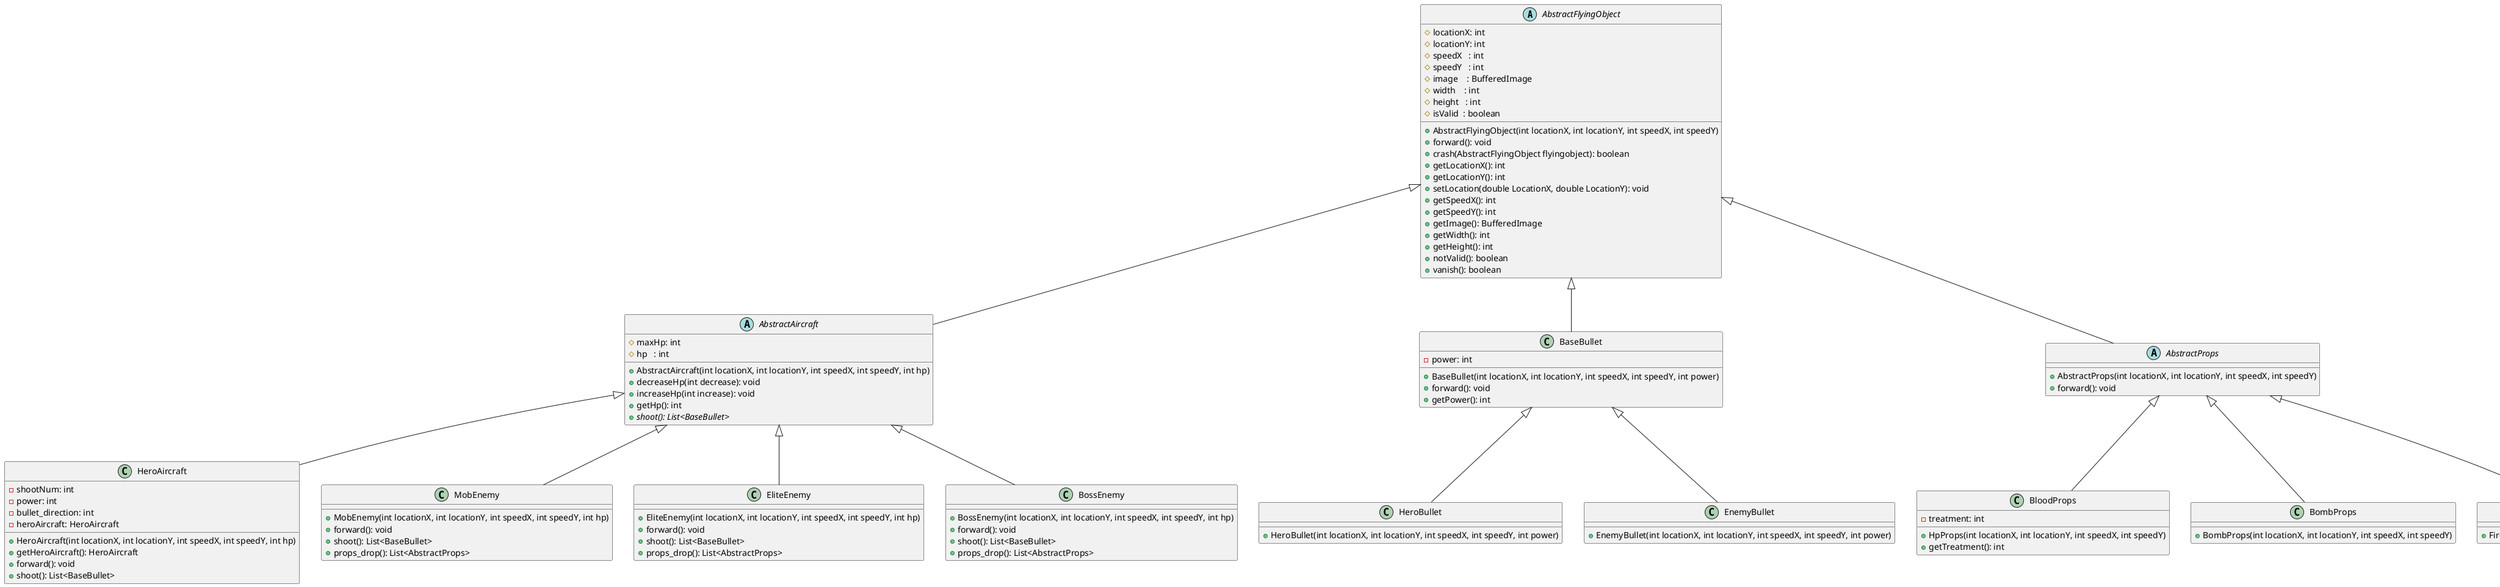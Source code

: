 @startuml
'https://plantuml.com/class-diagram

AbstractFlyingObject <|-- AbstractAircraft
AbstractAircraft     <|-- HeroAircraft
AbstractAircraft     <|-- MobEnemy
AbstractAircraft     <|-- EliteEnemy
AbstractAircraft     <|-- BossEnemy

AbstractFlyingObject <|-- BaseBullet
BaseBullet           <|-- HeroBullet
BaseBullet           <|-- EnemyBullet

AbstractFlyingObject <|-- AbstractProps
AbstractProps        <|-- BloodProps
AbstractProps        <|-- BombProps
AbstractProps        <|-- FireProps

abstract class AbstractFlyingObject {
    # locationX: int
    # locationY: int
    # speedX   : int
    # speedY   : int
    # image    : BufferedImage
    # width    : int
    # height   : int
    # isValid  : boolean

    + AbstractFlyingObject(int locationX, int locationY, int speedX, int speedY)
    + forward(): void
    + crash(AbstractFlyingObject flyingobject): boolean
    + getLocationX(): int
    + getLocationY(): int
    + setLocation(double LocationX, double LocationY): void
    + getSpeedX(): int
    + getSpeedY(): int
    + getImage(): BufferedImage
    + getWidth(): int
    + getHeight(): int
    + notValid(): boolean
    + vanish(): boolean
}

abstract class AbstractAircraft {
    # maxHp: int
    # hp   : int

    + AbstractAircraft(int locationX, int locationY, int speedX, int speedY, int hp)
    + decreaseHp(int decrease): void
    + increaseHp(int increase): void
    + getHp(): int
    + {abstract} shoot(): List<BaseBullet>
}

class HeroAircraft {
    - shootNum: int
    - power: int
    - bullet_direction: int
    - heroAircraft: HeroAircraft

    + HeroAircraft(int locationX, int locationY, int speedX, int speedY, int hp)
    + getHeroAircraft(): HeroAircraft
    + forward(): void
    + shoot(): List<BaseBullet>
}

class MobEnemy {

    + MobEnemy(int locationX, int locationY, int speedX, int speedY, int hp)
    + forward(): void
    + shoot(): List<BaseBullet>
    + props_drop(): List<AbstractProps>
}

class EliteEnemy {

    + EliteEnemy(int locationX, int locationY, int speedX, int speedY, int hp)
    + forward(): void
    + shoot(): List<BaseBullet>
    + props_drop(): List<AbstractProps>
}

class BossEnemy {

    + BossEnemy(int locationX, int locationY, int speedX, int speedY, int hp)
    + forward(): void
    + shoot(): List<BaseBullet>
    + props_drop(): List<AbstractProps>
}

class BaseBullet {
    - power: int

    + BaseBullet(int locationX, int locationY, int speedX, int speedY, int power)
    + forward(): void
    + getPower(): int
}

class EnemyBullet {

    + EnemyBullet(int locationX, int locationY, int speedX, int speedY, int power)
}

class HeroBullet {

    + HeroBullet(int locationX, int locationY, int speedX, int speedY, int power)
}

abstract class AbstractProps {

    + AbstractProps(int locationX, int locationY, int speedX, int speedY)
    + forward(): void
}

class BloodProps {
    -treatment: int

    + HpProps(int locationX, int locationY, int speedX, int speedY)
    + getTreatment(): int
}

class BombProps {

    + BombProps(int locationX, int locationY, int speedX, int speedY)
}

class FireProps {

    + FireProps(int locationX, int locationY, int speedX, int speedY)
}

@enduml